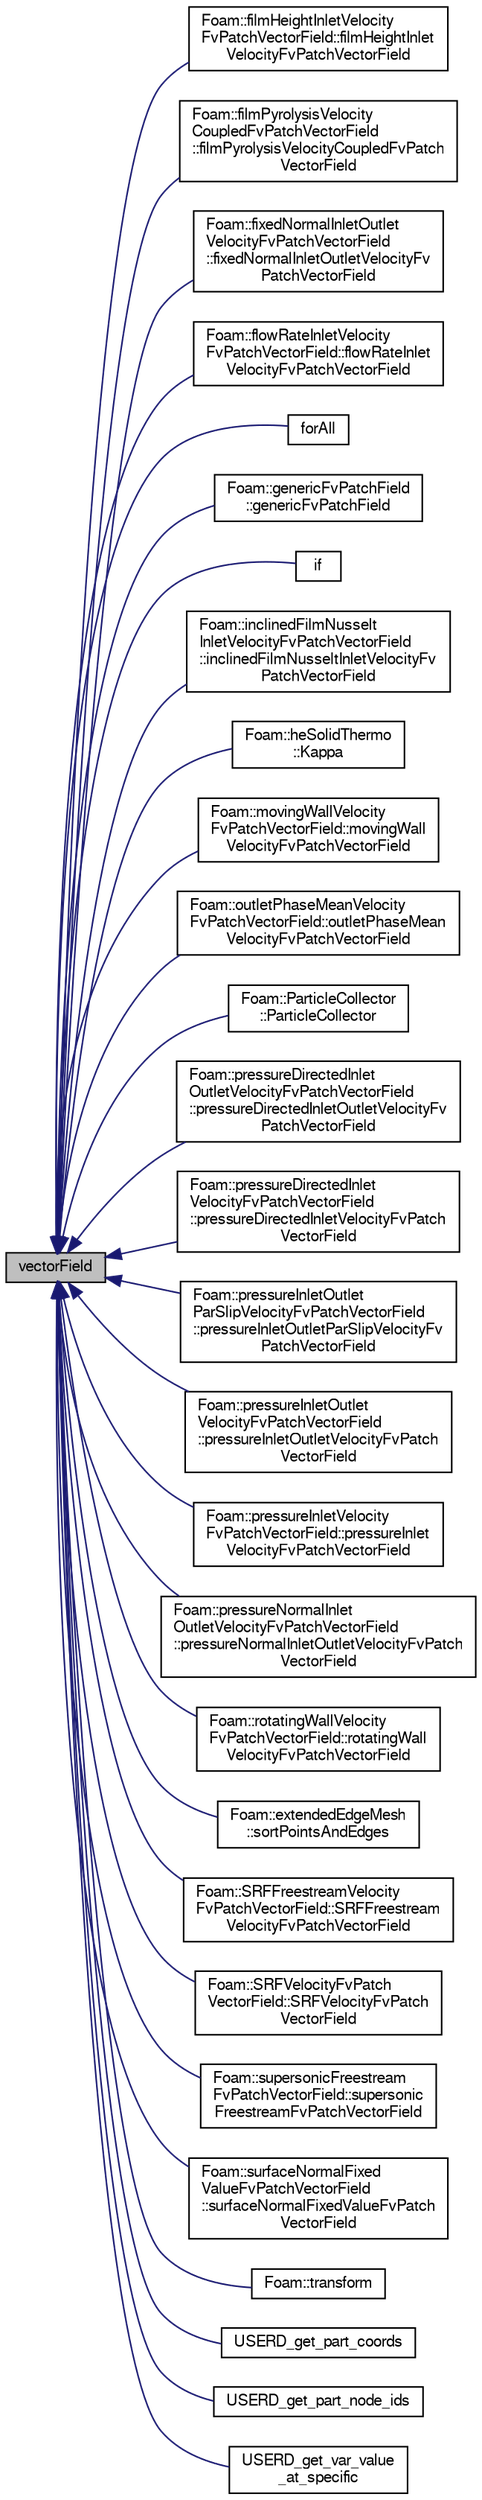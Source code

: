 digraph "vectorField"
{
  bgcolor="transparent";
  edge [fontname="FreeSans",fontsize="10",labelfontname="FreeSans",labelfontsize="10"];
  node [fontname="FreeSans",fontsize="10",shape=record];
  rankdir="LR";
  Node1 [label="vectorField",height=0.2,width=0.4,color="black", fillcolor="grey75", style="filled" fontcolor="black"];
  Node1 -> Node2 [dir="back",color="midnightblue",fontsize="10",style="solid",fontname="FreeSans"];
  Node2 [label="Foam::filmHeightInletVelocity\lFvPatchVectorField::filmHeightInlet\lVelocityFvPatchVectorField",height=0.2,width=0.4,color="black",URL="$a00760.html#a3a9dfa3bc17bc45b8276805169ccf77f",tooltip="Construct from patch, internal field and dictionary. "];
  Node1 -> Node3 [dir="back",color="midnightblue",fontsize="10",style="solid",fontname="FreeSans"];
  Node3 [label="Foam::filmPyrolysisVelocity\lCoupledFvPatchVectorField\l::filmPyrolysisVelocityCoupledFvPatch\lVectorField",height=0.2,width=0.4,color="black",URL="$a00764.html#a0113207fd0aebaeafda021f59e28298a",tooltip="Construct from patch, internal field and dictionary. "];
  Node1 -> Node4 [dir="back",color="midnightblue",fontsize="10",style="solid",fontname="FreeSans"];
  Node4 [label="Foam::fixedNormalInletOutlet\lVelocityFvPatchVectorField\l::fixedNormalInletOutletVelocityFv\lPatchVectorField",height=0.2,width=0.4,color="black",URL="$a00804.html#a0499a7d6c6cb44fe621a795e54b75003",tooltip="Construct from patch, internal field and dictionary. "];
  Node1 -> Node5 [dir="back",color="midnightblue",fontsize="10",style="solid",fontname="FreeSans"];
  Node5 [label="Foam::flowRateInletVelocity\lFvPatchVectorField::flowRateInlet\lVelocityFvPatchVectorField",height=0.2,width=0.4,color="black",URL="$a00819.html#a021a3be364058ff4c67c0e2e2da969fd",tooltip="Construct from patch, internal field and dictionary. "];
  Node1 -> Node6 [dir="back",color="midnightblue",fontsize="10",style="solid",fontname="FreeSans"];
  Node6 [label="forAll",height=0.2,width=0.4,color="black",URL="$a03143.html#a06297ebc59c8cf33e217a4c04fc0c416"];
  Node1 -> Node7 [dir="back",color="midnightblue",fontsize="10",style="solid",fontname="FreeSans"];
  Node7 [label="Foam::genericFvPatchField\l::genericFvPatchField",height=0.2,width=0.4,color="black",URL="$a00888.html#a55caa01e757d3893cd3a7034439317d9",tooltip="Construct from patch, internal field and dictionary. "];
  Node1 -> Node8 [dir="back",color="midnightblue",fontsize="10",style="solid",fontname="FreeSans"];
  Node8 [label="if",height=0.2,width=0.4,color="black",URL="$a03919.html#a2220ab563d2d0f137dc80ca012f57741"];
  Node1 -> Node9 [dir="back",color="midnightblue",fontsize="10",style="solid",fontname="FreeSans"];
  Node9 [label="Foam::inclinedFilmNusselt\lInletVelocityFvPatchVectorField\l::inclinedFilmNusseltInletVelocityFv\lPatchVectorField",height=0.2,width=0.4,color="black",URL="$a01011.html#aa2bf355137b756debecb988d72b6f7ce",tooltip="Construct from patch, internal field and dictionary. "];
  Node1 -> Node10 [dir="back",color="midnightblue",fontsize="10",style="solid",fontname="FreeSans"];
  Node10 [label="Foam::heSolidThermo\l::Kappa",height=0.2,width=0.4,color="black",URL="$a00975.html#a971ebbac724c8d76fbcf5d82f11118f4",tooltip="Anisotropic thermal conductivity [W/m/K]. "];
  Node1 -> Node11 [dir="back",color="midnightblue",fontsize="10",style="solid",fontname="FreeSans"];
  Node11 [label="Foam::movingWallVelocity\lFvPatchVectorField::movingWall\lVelocityFvPatchVectorField",height=0.2,width=0.4,color="black",URL="$a01492.html#a0231923b35c14fdefc5141e810652962",tooltip="Construct from patch, internal field and dictionary. "];
  Node1 -> Node12 [dir="back",color="midnightblue",fontsize="10",style="solid",fontname="FreeSans"];
  Node12 [label="Foam::outletPhaseMeanVelocity\lFvPatchVectorField::outletPhaseMean\lVelocityFvPatchVectorField",height=0.2,width=0.4,color="black",URL="$a01701.html#abd8c0e269c5a8af156f094100d470a58",tooltip="Construct from patch, internal field and dictionary. "];
  Node1 -> Node13 [dir="back",color="midnightblue",fontsize="10",style="solid",fontname="FreeSans"];
  Node13 [label="Foam::ParticleCollector\l::ParticleCollector",height=0.2,width=0.4,color="black",URL="$a01726.html#a7e033a5ad0d811a2692f6ae9237f85e6",tooltip="Construct from dictionary. "];
  Node1 -> Node14 [dir="back",color="midnightblue",fontsize="10",style="solid",fontname="FreeSans"];
  Node14 [label="Foam::pressureDirectedInlet\lOutletVelocityFvPatchVectorField\l::pressureDirectedInletOutletVelocityFv\lPatchVectorField",height=0.2,width=0.4,color="black",URL="$a01897.html#ab47ba29f327d83da7be0b6e8cc2c8959",tooltip="Construct from patch, internal field and dictionary. "];
  Node1 -> Node15 [dir="back",color="midnightblue",fontsize="10",style="solid",fontname="FreeSans"];
  Node15 [label="Foam::pressureDirectedInlet\lVelocityFvPatchVectorField\l::pressureDirectedInletVelocityFvPatch\lVectorField",height=0.2,width=0.4,color="black",URL="$a01898.html#a213a3cfcc8d111c3b2f18fa3b2ea8b78",tooltip="Construct from patch, internal field and dictionary. "];
  Node1 -> Node16 [dir="back",color="midnightblue",fontsize="10",style="solid",fontname="FreeSans"];
  Node16 [label="Foam::pressureInletOutlet\lParSlipVelocityFvPatchVectorField\l::pressureInletOutletParSlipVelocityFv\lPatchVectorField",height=0.2,width=0.4,color="black",URL="$a01901.html#a4d1612a7f0627993900f17ca7b7e4108",tooltip="Construct from patch, internal field and dictionary. "];
  Node1 -> Node17 [dir="back",color="midnightblue",fontsize="10",style="solid",fontname="FreeSans"];
  Node17 [label="Foam::pressureInletOutlet\lVelocityFvPatchVectorField\l::pressureInletOutletVelocityFvPatch\lVectorField",height=0.2,width=0.4,color="black",URL="$a01902.html#a1cb28697b74494fe7bc2bd922d1b754d",tooltip="Construct from patch, internal field and dictionary. "];
  Node1 -> Node18 [dir="back",color="midnightblue",fontsize="10",style="solid",fontname="FreeSans"];
  Node18 [label="Foam::pressureInletVelocity\lFvPatchVectorField::pressureInlet\lVelocityFvPatchVectorField",height=0.2,width=0.4,color="black",URL="$a01904.html#a8884da2fedbb4772cd202edaa635eced",tooltip="Construct from patch, internal field and dictionary. "];
  Node1 -> Node19 [dir="back",color="midnightblue",fontsize="10",style="solid",fontname="FreeSans"];
  Node19 [label="Foam::pressureNormalInlet\lOutletVelocityFvPatchVectorField\l::pressureNormalInletOutletVelocityFvPatch\lVectorField",height=0.2,width=0.4,color="black",URL="$a01905.html#a595214d9a7a97386a566b741ae5592e8",tooltip="Construct from patch, internal field and dictionary. "];
  Node1 -> Node20 [dir="back",color="midnightblue",fontsize="10",style="solid",fontname="FreeSans"];
  Node20 [label="Foam::rotatingWallVelocity\lFvPatchVectorField::rotatingWall\lVelocityFvPatchVectorField",height=0.2,width=0.4,color="black",URL="$a02157.html#aa15dbfac45d4f98fc2f5e7e28506c382",tooltip="Construct from patch, internal field and dictionary. "];
  Node1 -> Node21 [dir="back",color="midnightblue",fontsize="10",style="solid",fontname="FreeSans"];
  Node21 [label="Foam::extendedEdgeMesh\l::sortPointsAndEdges",height=0.2,width=0.4,color="black",URL="$a00678.html#a35042787bb1f37f3e2695d3b48e313b0"];
  Node1 -> Node22 [dir="back",color="midnightblue",fontsize="10",style="solid",fontname="FreeSans"];
  Node22 [label="Foam::SRFFreestreamVelocity\lFvPatchVectorField::SRFFreestream\lVelocityFvPatchVectorField",height=0.2,width=0.4,color="black",URL="$a02346.html#adc9afbba21b6a5a6ed2c93d2a347b23c",tooltip="Construct from patch, internal field and dictionary. "];
  Node1 -> Node23 [dir="back",color="midnightblue",fontsize="10",style="solid",fontname="FreeSans"];
  Node23 [label="Foam::SRFVelocityFvPatch\lVectorField::SRFVelocityFvPatch\lVectorField",height=0.2,width=0.4,color="black",URL="$a02348.html#a399d49818a002ed8c71341e062ee92d6",tooltip="Construct from patch, internal field and dictionary. "];
  Node1 -> Node24 [dir="back",color="midnightblue",fontsize="10",style="solid",fontname="FreeSans"];
  Node24 [label="Foam::supersonicFreestream\lFvPatchVectorField::supersonic\lFreestreamFvPatchVectorField",height=0.2,width=0.4,color="black",URL="$a02405.html#aa2e0a8248d0afb1dd9e301856da4b400",tooltip="Construct from patch, internal field and dictionary. "];
  Node1 -> Node25 [dir="back",color="midnightblue",fontsize="10",style="solid",fontname="FreeSans"];
  Node25 [label="Foam::surfaceNormalFixed\lValueFvPatchVectorField\l::surfaceNormalFixedValueFvPatch\lVectorField",height=0.2,width=0.4,color="black",URL="$a02420.html#a45b5d0465931671b0bc285e01b5f7545",tooltip="Construct by mapping given. "];
  Node1 -> Node26 [dir="back",color="midnightblue",fontsize="10",style="solid",fontname="FreeSans"];
  Node26 [label="Foam::transform",height=0.2,width=0.4,color="black",URL="$a10237.html#a75beb046b76b32de2dc4a21b9ad4c496",tooltip="Rotate given vectorField with the given quaternion. "];
  Node1 -> Node27 [dir="back",color="midnightblue",fontsize="10",style="solid",fontname="FreeSans"];
  Node27 [label="USERD_get_part_coords",height=0.2,width=0.4,color="black",URL="$a03957.html#a1b16b606af4a5b21f22291f37ded082c"];
  Node1 -> Node28 [dir="back",color="midnightblue",fontsize="10",style="solid",fontname="FreeSans"];
  Node28 [label="USERD_get_part_node_ids",height=0.2,width=0.4,color="black",URL="$a03960.html#a25a505e7c756d04e81800f24661b8dbe"];
  Node1 -> Node29 [dir="back",color="midnightblue",fontsize="10",style="solid",fontname="FreeSans"];
  Node29 [label="USERD_get_var_value\l_at_specific",height=0.2,width=0.4,color="black",URL="$a03966.html#a0576a534bca0ec95b0d7bf19d79bfb91"];
}
